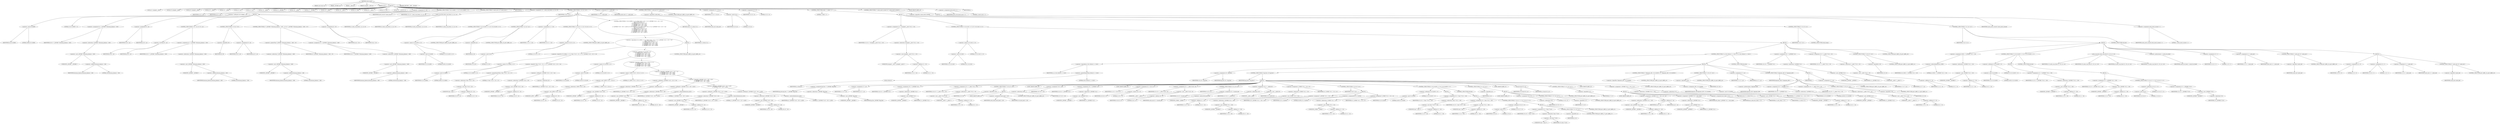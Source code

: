 digraph cache_insert {  
"1000118" [label = "(METHOD,cache_insert)" ]
"1000119" [label = "(PARAM,const char *a1)" ]
"1000120" [label = "(PARAM,_DWORD *a2)" ]
"1000121" [label = "(PARAM,__int64 a3)" ]
"1000122" [label = "(PARAM,unsigned __int64 a4)" ]
"1000123" [label = "(PARAM,int a5)" ]
"1000124" [label = "(BLOCK,,)" ]
"1000125" [label = "(LOCAL,v5: unsigned __int16)" ]
"1000126" [label = "(LOCAL,v8: unsigned __int64)" ]
"1000127" [label = "(LOCAL,v9: unsigned __int64)" ]
"1000128" [label = "(LOCAL,v10: __int64)" ]
"1000129" [label = "(LOCAL,v11: __int64)" ]
"1000130" [label = "(LOCAL,v12: int)" ]
"1000131" [label = "(LOCAL,v13: int)" ]
"1000132" [label = "(LOCAL,v14: __int64)" ]
"1000133" [label = "(LOCAL,v15: _QWORD *)" ]
"1000134" [label = "(LOCAL,v16: __int64)" ]
"1000135" [label = "(LOCAL,v17: _OWORD *)" ]
"1000136" [label = "(LOCAL,v18: __int64)" ]
"1000137" [label = "(LOCAL,v19: __int64 *)" ]
"1000138" [label = "(LOCAL,v21: bool)" ]
"1000139" [label = "(LOCAL,v22: __int64 *)" ]
"1000140" [label = "(LOCAL,v23: char *)" ]
"1000141" [label = "(LOCAL,v25: __int128 [ 4 ])" ]
"1000142" [label = "(<operator>.assignment,v5 = a5)" ]
"1000143" [label = "(IDENTIFIER,v5,v5 = a5)" ]
"1000144" [label = "(IDENTIFIER,a5,v5 = a5)" ]
"1000145" [label = "(CONTROL_STRUCTURE,if ( (a5 & 0x980) != 0 ),if ( (a5 & 0x980) != 0 ))" ]
"1000146" [label = "(<operator>.notEquals,(a5 & 0x980) != 0)" ]
"1000147" [label = "(<operator>.and,a5 & 0x980)" ]
"1000148" [label = "(IDENTIFIER,a5,a5 & 0x980)" ]
"1000149" [label = "(LITERAL,0x980,a5 & 0x980)" ]
"1000150" [label = "(LITERAL,0,(a5 & 0x980) != 0)" ]
"1000151" [label = "(BLOCK,,)" ]
"1000152" [label = "(<operator>.assignment,v8 = *(_QWORD *)(dnsmasq_daemon + 456))" ]
"1000153" [label = "(IDENTIFIER,v8,v8 = *(_QWORD *)(dnsmasq_daemon + 456))" ]
"1000154" [label = "(<operator>.indirection,*(_QWORD *)(dnsmasq_daemon + 456))" ]
"1000155" [label = "(<operator>.cast,(_QWORD *)(dnsmasq_daemon + 456))" ]
"1000156" [label = "(UNKNOWN,_QWORD *,_QWORD *)" ]
"1000157" [label = "(<operator>.addition,dnsmasq_daemon + 456)" ]
"1000158" [label = "(IDENTIFIER,dnsmasq_daemon,dnsmasq_daemon + 456)" ]
"1000159" [label = "(LITERAL,456,dnsmasq_daemon + 456)" ]
"1000160" [label = "(<operator>.assignment,v9 = a4)" ]
"1000161" [label = "(IDENTIFIER,v9,v9 = a4)" ]
"1000162" [label = "(IDENTIFIER,a4,v9 = a4)" ]
"1000163" [label = "(CONTROL_STRUCTURE,if ( v8 < a4 ),if ( v8 < a4 ))" ]
"1000164" [label = "(<operator>.lessThan,v8 < a4)" ]
"1000165" [label = "(IDENTIFIER,v8,v8 < a4)" ]
"1000166" [label = "(IDENTIFIER,a4,v8 < a4)" ]
"1000167" [label = "(<operator>.assignment,v9 = *(_QWORD *)(dnsmasq_daemon + 456))" ]
"1000168" [label = "(IDENTIFIER,v9,v9 = *(_QWORD *)(dnsmasq_daemon + 456))" ]
"1000169" [label = "(<operator>.indirection,*(_QWORD *)(dnsmasq_daemon + 456))" ]
"1000170" [label = "(<operator>.cast,(_QWORD *)(dnsmasq_daemon + 456))" ]
"1000171" [label = "(UNKNOWN,_QWORD *,_QWORD *)" ]
"1000172" [label = "(<operator>.addition,dnsmasq_daemon + 456)" ]
"1000173" [label = "(IDENTIFIER,dnsmasq_daemon,dnsmasq_daemon + 456)" ]
"1000174" [label = "(LITERAL,456,dnsmasq_daemon + 456)" ]
"1000175" [label = "(CONTROL_STRUCTURE,if ( !v8 ),if ( !v8 ))" ]
"1000176" [label = "(<operator>.logicalNot,!v8)" ]
"1000177" [label = "(IDENTIFIER,v8,!v8)" ]
"1000178" [label = "(<operator>.assignment,v9 = a4)" ]
"1000179" [label = "(IDENTIFIER,v9,v9 = a4)" ]
"1000180" [label = "(IDENTIFIER,a4,v9 = a4)" ]
"1000181" [label = "(CONTROL_STRUCTURE,if ( *(_QWORD *)(dnsmasq_daemon + 448) > v9 ),if ( *(_QWORD *)(dnsmasq_daemon + 448) > v9 ))" ]
"1000182" [label = "(<operator>.greaterThan,*(_QWORD *)(dnsmasq_daemon + 448) > v9)" ]
"1000183" [label = "(<operator>.indirection,*(_QWORD *)(dnsmasq_daemon + 448))" ]
"1000184" [label = "(<operator>.cast,(_QWORD *)(dnsmasq_daemon + 448))" ]
"1000185" [label = "(UNKNOWN,_QWORD *,_QWORD *)" ]
"1000186" [label = "(<operator>.addition,dnsmasq_daemon + 448)" ]
"1000187" [label = "(IDENTIFIER,dnsmasq_daemon,dnsmasq_daemon + 448)" ]
"1000188" [label = "(LITERAL,448,dnsmasq_daemon + 448)" ]
"1000189" [label = "(IDENTIFIER,v9,*(_QWORD *)(dnsmasq_daemon + 448) > v9)" ]
"1000190" [label = "(<operator>.assignment,v9 = *(_QWORD *)(dnsmasq_daemon + 448))" ]
"1000191" [label = "(IDENTIFIER,v9,v9 = *(_QWORD *)(dnsmasq_daemon + 448))" ]
"1000192" [label = "(<operator>.indirection,*(_QWORD *)(dnsmasq_daemon + 448))" ]
"1000193" [label = "(<operator>.cast,(_QWORD *)(dnsmasq_daemon + 448))" ]
"1000194" [label = "(UNKNOWN,_QWORD *,_QWORD *)" ]
"1000195" [label = "(<operator>.addition,dnsmasq_daemon + 448)" ]
"1000196" [label = "(IDENTIFIER,dnsmasq_daemon,dnsmasq_daemon + 448)" ]
"1000197" [label = "(LITERAL,448,dnsmasq_daemon + 448)" ]
"1000198" [label = "(<operator>.assignment,a4 = v9)" ]
"1000199" [label = "(IDENTIFIER,a4,a4 = v9)" ]
"1000200" [label = "(IDENTIFIER,v9,a4 = v9)" ]
"1000201" [label = "(CONTROL_STRUCTURE,if ( insert_error ),if ( insert_error ))" ]
"1000202" [label = "(IDENTIFIER,insert_error,if ( insert_error ))" ]
"1000203" [label = "(IDENTIFIER,L,)" ]
"1000204" [label = "(<operator>.assignment,v10 = cache_scan_free(a1, a2, a3, v5))" ]
"1000205" [label = "(IDENTIFIER,v10,v10 = cache_scan_free(a1, a2, a3, v5))" ]
"1000206" [label = "(cache_scan_free,cache_scan_free(a1, a2, a3, v5))" ]
"1000207" [label = "(IDENTIFIER,a1,cache_scan_free(a1, a2, a3, v5))" ]
"1000208" [label = "(IDENTIFIER,a2,cache_scan_free(a1, a2, a3, v5))" ]
"1000209" [label = "(IDENTIFIER,a3,cache_scan_free(a1, a2, a3, v5))" ]
"1000210" [label = "(IDENTIFIER,v5,cache_scan_free(a1, a2, a3, v5))" ]
"1000211" [label = "(CONTROL_STRUCTURE,if ( v10 ),if ( v10 ))" ]
"1000212" [label = "(IDENTIFIER,v10,if ( v10 ))" ]
"1000213" [label = "(BLOCK,,)" ]
"1000214" [label = "(CONTROL_STRUCTURE,if ( (v5 & 0x180) == 0 ),if ( (v5 & 0x180) == 0 ))" ]
"1000215" [label = "(<operator>.equals,(v5 & 0x180) == 0)" ]
"1000216" [label = "(<operator>.and,v5 & 0x180)" ]
"1000217" [label = "(IDENTIFIER,v5,v5 & 0x180)" ]
"1000218" [label = "(LITERAL,0x180,v5 & 0x180)" ]
"1000219" [label = "(LITERAL,0,(v5 & 0x180) == 0)" ]
"1000220" [label = "(CONTROL_STRUCTURE,goto LABEL_44;,goto LABEL_44;)" ]
"1000221" [label = "(CONTROL_STRUCTURE,if ( !a2 ),if ( !a2 ))" ]
"1000222" [label = "(<operator>.logicalNot,!a2)" ]
"1000223" [label = "(IDENTIFIER,a2,!a2)" ]
"1000224" [label = "(CONTROL_STRUCTURE,goto LABEL_44;,goto LABEL_44;)" ]
"1000225" [label = "(<operator>.assignment,v11 = v10)" ]
"1000226" [label = "(IDENTIFIER,v11,v11 = v10)" ]
"1000227" [label = "(IDENTIFIER,v10,v11 = v10)" ]
"1000228" [label = "(CONTROL_STRUCTURE,if ( (v5 & 8) == 0 ),if ( (v5 & 8) == 0 ))" ]
"1000229" [label = "(<operator>.equals,(v5 & 8) == 0)" ]
"1000230" [label = "(<operator>.and,v5 & 8)" ]
"1000231" [label = "(IDENTIFIER,v5,v5 & 8)" ]
"1000232" [label = "(LITERAL,8,v5 & 8)" ]
"1000233" [label = "(LITERAL,0,(v5 & 8) == 0)" ]
"1000234" [label = "(CONTROL_STRUCTURE,goto LABEL_44;,goto LABEL_44;)" ]
"1000235" [label = "(CONTROL_STRUCTURE,if ( ((v5 & 0x80u) == 0 || *(char *)(v10 + 52) >= 0 || *(_DWORD *)(v10 + 24) != *a2)\n      && ((v5 & 0x100) == 0\n       || (*(_BYTE *)(v10 + 53) & 1) == 0\n       || *(_DWORD *)(v10 + 24) != *a2\n       || *(_DWORD *)(v10 + 28) != a2[1]\n       || *(_DWORD *)(v10 + 32) != a2[2]\n       || *(_DWORD *)(v10 + 36) != a2[3]) ),if ( ((v5 & 0x80u) == 0 || *(char *)(v10 + 52) >= 0 || *(_DWORD *)(v10 + 24) != *a2)\n      && ((v5 & 0x100) == 0\n       || (*(_BYTE *)(v10 + 53) & 1) == 0\n       || *(_DWORD *)(v10 + 24) != *a2\n       || *(_DWORD *)(v10 + 28) != a2[1]\n       || *(_DWORD *)(v10 + 32) != a2[2]\n       || *(_DWORD *)(v10 + 36) != a2[3]) ))" ]
"1000236" [label = "(<operator>.logicalAnd,((v5 & 0x80u) == 0 || *(char *)(v10 + 52) >= 0 || *(_DWORD *)(v10 + 24) != *a2)\n      && ((v5 & 0x100) == 0\n       || (*(_BYTE *)(v10 + 53) & 1) == 0\n       || *(_DWORD *)(v10 + 24) != *a2\n       || *(_DWORD *)(v10 + 28) != a2[1]\n       || *(_DWORD *)(v10 + 32) != a2[2]\n       || *(_DWORD *)(v10 + 36) != a2[3]))" ]
"1000237" [label = "(<operator>.logicalOr,(v5 & 0x80u) == 0 || *(char *)(v10 + 52) >= 0 || *(_DWORD *)(v10 + 24) != *a2)" ]
"1000238" [label = "(<operator>.equals,(v5 & 0x80u) == 0)" ]
"1000239" [label = "(<operator>.and,v5 & 0x80u)" ]
"1000240" [label = "(IDENTIFIER,v5,v5 & 0x80u)" ]
"1000241" [label = "(LITERAL,0x80u,v5 & 0x80u)" ]
"1000242" [label = "(LITERAL,0,(v5 & 0x80u) == 0)" ]
"1000243" [label = "(<operator>.logicalOr,*(char *)(v10 + 52) >= 0 || *(_DWORD *)(v10 + 24) != *a2)" ]
"1000244" [label = "(<operator>.greaterEqualsThan,*(char *)(v10 + 52) >= 0)" ]
"1000245" [label = "(<operator>.indirection,*(char *)(v10 + 52))" ]
"1000246" [label = "(<operator>.cast,(char *)(v10 + 52))" ]
"1000247" [label = "(UNKNOWN,char *,char *)" ]
"1000248" [label = "(<operator>.addition,v10 + 52)" ]
"1000249" [label = "(IDENTIFIER,v10,v10 + 52)" ]
"1000250" [label = "(LITERAL,52,v10 + 52)" ]
"1000251" [label = "(LITERAL,0,*(char *)(v10 + 52) >= 0)" ]
"1000252" [label = "(<operator>.notEquals,*(_DWORD *)(v10 + 24) != *a2)" ]
"1000253" [label = "(<operator>.indirection,*(_DWORD *)(v10 + 24))" ]
"1000254" [label = "(<operator>.cast,(_DWORD *)(v10 + 24))" ]
"1000255" [label = "(UNKNOWN,_DWORD *,_DWORD *)" ]
"1000256" [label = "(<operator>.addition,v10 + 24)" ]
"1000257" [label = "(IDENTIFIER,v10,v10 + 24)" ]
"1000258" [label = "(LITERAL,24,v10 + 24)" ]
"1000259" [label = "(<operator>.indirection,*a2)" ]
"1000260" [label = "(IDENTIFIER,a2,*(_DWORD *)(v10 + 24) != *a2)" ]
"1000261" [label = "(<operator>.logicalOr,(v5 & 0x100) == 0\n       || (*(_BYTE *)(v10 + 53) & 1) == 0\n       || *(_DWORD *)(v10 + 24) != *a2\n       || *(_DWORD *)(v10 + 28) != a2[1]\n       || *(_DWORD *)(v10 + 32) != a2[2]\n       || *(_DWORD *)(v10 + 36) != a2[3])" ]
"1000262" [label = "(<operator>.equals,(v5 & 0x100) == 0)" ]
"1000263" [label = "(<operator>.and,v5 & 0x100)" ]
"1000264" [label = "(IDENTIFIER,v5,v5 & 0x100)" ]
"1000265" [label = "(LITERAL,0x100,v5 & 0x100)" ]
"1000266" [label = "(LITERAL,0,(v5 & 0x100) == 0)" ]
"1000267" [label = "(<operator>.logicalOr,(*(_BYTE *)(v10 + 53) & 1) == 0\n       || *(_DWORD *)(v10 + 24) != *a2\n       || *(_DWORD *)(v10 + 28) != a2[1]\n       || *(_DWORD *)(v10 + 32) != a2[2]\n       || *(_DWORD *)(v10 + 36) != a2[3])" ]
"1000268" [label = "(<operator>.equals,(*(_BYTE *)(v10 + 53) & 1) == 0)" ]
"1000269" [label = "(<operator>.and,*(_BYTE *)(v10 + 53) & 1)" ]
"1000270" [label = "(<operator>.indirection,*(_BYTE *)(v10 + 53))" ]
"1000271" [label = "(<operator>.cast,(_BYTE *)(v10 + 53))" ]
"1000272" [label = "(UNKNOWN,_BYTE *,_BYTE *)" ]
"1000273" [label = "(<operator>.addition,v10 + 53)" ]
"1000274" [label = "(IDENTIFIER,v10,v10 + 53)" ]
"1000275" [label = "(LITERAL,53,v10 + 53)" ]
"1000276" [label = "(LITERAL,1,*(_BYTE *)(v10 + 53) & 1)" ]
"1000277" [label = "(LITERAL,0,(*(_BYTE *)(v10 + 53) & 1) == 0)" ]
"1000278" [label = "(<operator>.logicalOr,*(_DWORD *)(v10 + 24) != *a2\n       || *(_DWORD *)(v10 + 28) != a2[1]\n       || *(_DWORD *)(v10 + 32) != a2[2]\n       || *(_DWORD *)(v10 + 36) != a2[3])" ]
"1000279" [label = "(<operator>.notEquals,*(_DWORD *)(v10 + 24) != *a2)" ]
"1000280" [label = "(<operator>.indirection,*(_DWORD *)(v10 + 24))" ]
"1000281" [label = "(<operator>.cast,(_DWORD *)(v10 + 24))" ]
"1000282" [label = "(UNKNOWN,_DWORD *,_DWORD *)" ]
"1000283" [label = "(<operator>.addition,v10 + 24)" ]
"1000284" [label = "(IDENTIFIER,v10,v10 + 24)" ]
"1000285" [label = "(LITERAL,24,v10 + 24)" ]
"1000286" [label = "(<operator>.indirection,*a2)" ]
"1000287" [label = "(IDENTIFIER,a2,*(_DWORD *)(v10 + 24) != *a2)" ]
"1000288" [label = "(<operator>.logicalOr,*(_DWORD *)(v10 + 28) != a2[1]\n       || *(_DWORD *)(v10 + 32) != a2[2]\n       || *(_DWORD *)(v10 + 36) != a2[3])" ]
"1000289" [label = "(<operator>.notEquals,*(_DWORD *)(v10 + 28) != a2[1])" ]
"1000290" [label = "(<operator>.indirection,*(_DWORD *)(v10 + 28))" ]
"1000291" [label = "(<operator>.cast,(_DWORD *)(v10 + 28))" ]
"1000292" [label = "(UNKNOWN,_DWORD *,_DWORD *)" ]
"1000293" [label = "(<operator>.addition,v10 + 28)" ]
"1000294" [label = "(IDENTIFIER,v10,v10 + 28)" ]
"1000295" [label = "(LITERAL,28,v10 + 28)" ]
"1000296" [label = "(<operator>.indirectIndexAccess,a2[1])" ]
"1000297" [label = "(IDENTIFIER,a2,*(_DWORD *)(v10 + 28) != a2[1])" ]
"1000298" [label = "(LITERAL,1,*(_DWORD *)(v10 + 28) != a2[1])" ]
"1000299" [label = "(<operator>.logicalOr,*(_DWORD *)(v10 + 32) != a2[2]\n       || *(_DWORD *)(v10 + 36) != a2[3])" ]
"1000300" [label = "(<operator>.notEquals,*(_DWORD *)(v10 + 32) != a2[2])" ]
"1000301" [label = "(<operator>.indirection,*(_DWORD *)(v10 + 32))" ]
"1000302" [label = "(<operator>.cast,(_DWORD *)(v10 + 32))" ]
"1000303" [label = "(UNKNOWN,_DWORD *,_DWORD *)" ]
"1000304" [label = "(<operator>.addition,v10 + 32)" ]
"1000305" [label = "(IDENTIFIER,v10,v10 + 32)" ]
"1000306" [label = "(LITERAL,32,v10 + 32)" ]
"1000307" [label = "(<operator>.indirectIndexAccess,a2[2])" ]
"1000308" [label = "(IDENTIFIER,a2,*(_DWORD *)(v10 + 32) != a2[2])" ]
"1000309" [label = "(LITERAL,2,*(_DWORD *)(v10 + 32) != a2[2])" ]
"1000310" [label = "(<operator>.notEquals,*(_DWORD *)(v10 + 36) != a2[3])" ]
"1000311" [label = "(<operator>.indirection,*(_DWORD *)(v10 + 36))" ]
"1000312" [label = "(<operator>.cast,(_DWORD *)(v10 + 36))" ]
"1000313" [label = "(UNKNOWN,_DWORD *,_DWORD *)" ]
"1000314" [label = "(<operator>.addition,v10 + 36)" ]
"1000315" [label = "(IDENTIFIER,v10,v10 + 36)" ]
"1000316" [label = "(LITERAL,36,v10 + 36)" ]
"1000317" [label = "(<operator>.indirectIndexAccess,a2[3])" ]
"1000318" [label = "(IDENTIFIER,a2,*(_DWORD *)(v10 + 36) != a2[3])" ]
"1000319" [label = "(LITERAL,3,*(_DWORD *)(v10 + 36) != a2[3])" ]
"1000320" [label = "(BLOCK,,)" ]
"1000321" [label = "(CONTROL_STRUCTURE,goto LABEL_44;,goto LABEL_44;)" ]
"1000322" [label = "(RETURN,return v11;,return v11;)" ]
"1000323" [label = "(IDENTIFIER,v11,return v11;)" ]
"1000324" [label = "(<operator>.assignment,v11 = cache_tail)" ]
"1000325" [label = "(IDENTIFIER,v11,v11 = cache_tail)" ]
"1000326" [label = "(IDENTIFIER,cache_tail,v11 = cache_tail)" ]
"1000327" [label = "(CONTROL_STRUCTURE,if ( !cache_tail ),if ( !cache_tail ))" ]
"1000328" [label = "(<operator>.logicalNot,!cache_tail)" ]
"1000329" [label = "(IDENTIFIER,cache_tail,!cache_tail)" ]
"1000330" [label = "(CONTROL_STRUCTURE,goto LABEL_44;,goto LABEL_44;)" ]
"1000331" [label = "(<operator>.assignment,v12 = v5 & 4)" ]
"1000332" [label = "(IDENTIFIER,v12,v12 = v5 & 4)" ]
"1000333" [label = "(<operator>.and,v5 & 4)" ]
"1000334" [label = "(IDENTIFIER,v5,v5 & 4)" ]
"1000335" [label = "(LITERAL,4,v5 & 4)" ]
"1000336" [label = "(<operator>.assignment,v13 = 0)" ]
"1000337" [label = "(IDENTIFIER,v13,v13 = 0)" ]
"1000338" [label = "(LITERAL,0,v13 = 0)" ]
"1000339" [label = "(CONTROL_STRUCTURE,while ( 1 ),while ( 1 ))" ]
"1000340" [label = "(LITERAL,1,while ( 1 ))" ]
"1000341" [label = "(BLOCK,,)" ]
"1000342" [label = "(<operator>.assignment,v14 = *(unsigned __int16 *)(v11 + 52))" ]
"1000343" [label = "(IDENTIFIER,v14,v14 = *(unsigned __int16 *)(v11 + 52))" ]
"1000344" [label = "(<operator>.indirection,*(unsigned __int16 *)(v11 + 52))" ]
"1000345" [label = "(<operator>.cast,(unsigned __int16 *)(v11 + 52))" ]
"1000346" [label = "(UNKNOWN,unsigned __int16 *,unsigned __int16 *)" ]
"1000347" [label = "(<operator>.addition,v11 + 52)" ]
"1000348" [label = "(IDENTIFIER,v11,v11 + 52)" ]
"1000349" [label = "(LITERAL,52,v11 + 52)" ]
"1000350" [label = "(CONTROL_STRUCTURE,if ( (v14 & 0xC) == 0 ),if ( (v14 & 0xC) == 0 ))" ]
"1000351" [label = "(<operator>.equals,(v14 & 0xC) == 0)" ]
"1000352" [label = "(<operator>.and,v14 & 0xC)" ]
"1000353" [label = "(IDENTIFIER,v14,v14 & 0xC)" ]
"1000354" [label = "(LITERAL,0xC,v14 & 0xC)" ]
"1000355" [label = "(LITERAL,0,(v14 & 0xC) == 0)" ]
"1000356" [label = "(BLOCK,,)" ]
"1000357" [label = "(CONTROL_STRUCTURE,if ( a1 && strlen(a1) >= 0x32 ),if ( a1 && strlen(a1) >= 0x32 ))" ]
"1000358" [label = "(<operator>.logicalAnd,a1 && strlen(a1) >= 0x32)" ]
"1000359" [label = "(IDENTIFIER,a1,a1 && strlen(a1) >= 0x32)" ]
"1000360" [label = "(<operator>.greaterEqualsThan,strlen(a1) >= 0x32)" ]
"1000361" [label = "(strlen,strlen(a1))" ]
"1000362" [label = "(IDENTIFIER,a1,strlen(a1))" ]
"1000363" [label = "(LITERAL,0x32,strlen(a1) >= 0x32)" ]
"1000364" [label = "(BLOCK,,)" ]
"1000365" [label = "(<operator>.assignment,v16 = big_free)" ]
"1000366" [label = "(IDENTIFIER,v16,v16 = big_free)" ]
"1000367" [label = "(IDENTIFIER,big_free,v16 = big_free)" ]
"1000368" [label = "(CONTROL_STRUCTURE,if ( big_free ),if ( big_free ))" ]
"1000369" [label = "(IDENTIFIER,big_free,if ( big_free ))" ]
"1000370" [label = "(BLOCK,,)" ]
"1000371" [label = "(<operator>.assignment,big_free = *(_QWORD *)big_free)" ]
"1000372" [label = "(IDENTIFIER,big_free,big_free = *(_QWORD *)big_free)" ]
"1000373" [label = "(<operator>.indirection,*(_QWORD *)big_free)" ]
"1000374" [label = "(<operator>.cast,(_QWORD *)big_free)" ]
"1000375" [label = "(UNKNOWN,_QWORD *,_QWORD *)" ]
"1000376" [label = "(IDENTIFIER,big_free,(_QWORD *)big_free)" ]
"1000377" [label = "(<operator>.assignment,v17 = a2)" ]
"1000378" [label = "(IDENTIFIER,v17,v17 = a2)" ]
"1000379" [label = "(IDENTIFIER,a2,v17 = a2)" ]
"1000380" [label = "(<operator>.assignment,v18 = *(_QWORD *)v11)" ]
"1000381" [label = "(IDENTIFIER,v18,v18 = *(_QWORD *)v11)" ]
"1000382" [label = "(<operator>.indirection,*(_QWORD *)v11)" ]
"1000383" [label = "(<operator>.cast,(_QWORD *)v11)" ]
"1000384" [label = "(UNKNOWN,_QWORD *,_QWORD *)" ]
"1000385" [label = "(IDENTIFIER,v11,(_QWORD *)v11)" ]
"1000386" [label = "(<operator>.assignment,v19 = *(__int64 **)(v11 + 8))" ]
"1000387" [label = "(IDENTIFIER,v19,v19 = *(__int64 **)(v11 + 8))" ]
"1000388" [label = "(<operator>.indirection,*(__int64 **)(v11 + 8))" ]
"1000389" [label = "(<operator>.cast,(__int64 **)(v11 + 8))" ]
"1000390" [label = "(UNKNOWN,__int64 **,__int64 **)" ]
"1000391" [label = "(<operator>.addition,v11 + 8)" ]
"1000392" [label = "(IDENTIFIER,v11,v11 + 8)" ]
"1000393" [label = "(LITERAL,8,v11 + 8)" ]
"1000394" [label = "(CONTROL_STRUCTURE,if ( !v19 ),if ( !v19 ))" ]
"1000395" [label = "(<operator>.logicalNot,!v19)" ]
"1000396" [label = "(IDENTIFIER,v19,!v19)" ]
"1000397" [label = "(BLOCK,,)" ]
"1000398" [label = "(JUMP_TARGET,LABEL_41)" ]
"1000399" [label = "(<operator>.assignment,cache_head = v18)" ]
"1000400" [label = "(IDENTIFIER,cache_head,cache_head = v18)" ]
"1000401" [label = "(IDENTIFIER,v18,cache_head = v18)" ]
"1000402" [label = "(CONTROL_STRUCTURE,goto LABEL_50;,goto LABEL_50;)" ]
"1000403" [label = "(JUMP_TARGET,LABEL_49)" ]
"1000404" [label = "(<operator>.assignment,*v19 = v18)" ]
"1000405" [label = "(<operator>.indirection,*v19)" ]
"1000406" [label = "(IDENTIFIER,v19,*v19 = v18)" ]
"1000407" [label = "(IDENTIFIER,v18,*v19 = v18)" ]
"1000408" [label = "(<operator>.assignment,v18 = *(_QWORD *)v11)" ]
"1000409" [label = "(IDENTIFIER,v18,v18 = *(_QWORD *)v11)" ]
"1000410" [label = "(<operator>.indirection,*(_QWORD *)v11)" ]
"1000411" [label = "(<operator>.cast,(_QWORD *)v11)" ]
"1000412" [label = "(UNKNOWN,_QWORD *,_QWORD *)" ]
"1000413" [label = "(IDENTIFIER,v11,(_QWORD *)v11)" ]
"1000414" [label = "(JUMP_TARGET,LABEL_50)" ]
"1000415" [label = "(<operator>.assignment,v21 = v18 == 0)" ]
"1000416" [label = "(IDENTIFIER,v21,v21 = v18 == 0)" ]
"1000417" [label = "(<operator>.equals,v18 == 0)" ]
"1000418" [label = "(IDENTIFIER,v18,v18 == 0)" ]
"1000419" [label = "(LITERAL,0,v18 == 0)" ]
"1000420" [label = "(<operator>.assignment,v22 = (__int64 *)(v18 + 8))" ]
"1000421" [label = "(IDENTIFIER,v22,v22 = (__int64 *)(v18 + 8))" ]
"1000422" [label = "(<operator>.cast,(__int64 *)(v18 + 8))" ]
"1000423" [label = "(UNKNOWN,__int64 *,__int64 *)" ]
"1000424" [label = "(<operator>.addition,v18 + 8)" ]
"1000425" [label = "(IDENTIFIER,v18,v18 + 8)" ]
"1000426" [label = "(LITERAL,8,v18 + 8)" ]
"1000427" [label = "(CONTROL_STRUCTURE,if ( v21 ),if ( v21 ))" ]
"1000428" [label = "(IDENTIFIER,v21,if ( v21 ))" ]
"1000429" [label = "(<operator>.assignment,v22 = &cache_tail)" ]
"1000430" [label = "(IDENTIFIER,v22,v22 = &cache_tail)" ]
"1000431" [label = "(<operator>.addressOf,&cache_tail)" ]
"1000432" [label = "(IDENTIFIER,cache_tail,v22 = &cache_tail)" ]
"1000433" [label = "(<operator>.assignment,*v22 = (__int64)v19)" ]
"1000434" [label = "(<operator>.indirection,*v22)" ]
"1000435" [label = "(IDENTIFIER,v22,*v22 = (__int64)v19)" ]
"1000436" [label = "(<operator>.cast,(__int64)v19)" ]
"1000437" [label = "(UNKNOWN,__int64,__int64)" ]
"1000438" [label = "(IDENTIFIER,v19,(__int64)v19)" ]
"1000439" [label = "(<operator>.assignment,*(_WORD *)(v11 + 52) = v5)" ]
"1000440" [label = "(<operator>.indirection,*(_WORD *)(v11 + 52))" ]
"1000441" [label = "(<operator>.cast,(_WORD *)(v11 + 52))" ]
"1000442" [label = "(UNKNOWN,_WORD *,_WORD *)" ]
"1000443" [label = "(<operator>.addition,v11 + 52)" ]
"1000444" [label = "(IDENTIFIER,v11,v11 + 52)" ]
"1000445" [label = "(LITERAL,52,v11 + 52)" ]
"1000446" [label = "(IDENTIFIER,v5,*(_WORD *)(v11 + 52) = v5)" ]
"1000447" [label = "(CONTROL_STRUCTURE,if ( v16 ),if ( v16 ))" ]
"1000448" [label = "(IDENTIFIER,v16,if ( v16 ))" ]
"1000449" [label = "(BLOCK,,)" ]
"1000450" [label = "(<operator>.assignment,*(_QWORD *)(v11 + 56) = v16)" ]
"1000451" [label = "(<operator>.indirection,*(_QWORD *)(v11 + 56))" ]
"1000452" [label = "(<operator>.cast,(_QWORD *)(v11 + 56))" ]
"1000453" [label = "(UNKNOWN,_QWORD *,_QWORD *)" ]
"1000454" [label = "(<operator>.addition,v11 + 56)" ]
"1000455" [label = "(IDENTIFIER,v11,v11 + 56)" ]
"1000456" [label = "(LITERAL,56,v11 + 56)" ]
"1000457" [label = "(IDENTIFIER,v16,*(_QWORD *)(v11 + 56) = v16)" ]
"1000458" [label = "(<operators>.assignmentOr,v5 |= 0x200u)" ]
"1000459" [label = "(IDENTIFIER,v5,v5 |= 0x200u)" ]
"1000460" [label = "(LITERAL,0x200u,v5 |= 0x200u)" ]
"1000461" [label = "(<operator>.assignment,*(_WORD *)(v11 + 52) = v5)" ]
"1000462" [label = "(<operator>.indirection,*(_WORD *)(v11 + 52))" ]
"1000463" [label = "(<operator>.cast,(_WORD *)(v11 + 52))" ]
"1000464" [label = "(UNKNOWN,_WORD *,_WORD *)" ]
"1000465" [label = "(<operator>.addition,v11 + 52)" ]
"1000466" [label = "(IDENTIFIER,v11,v11 + 52)" ]
"1000467" [label = "(LITERAL,52,v11 + 52)" ]
"1000468" [label = "(IDENTIFIER,v5,*(_WORD *)(v11 + 52) = v5)" ]
"1000469" [label = "(CONTROL_STRUCTURE,if ( (v5 & 0x200) != 0 ),if ( (v5 & 0x200) != 0 ))" ]
"1000470" [label = "(<operator>.notEquals,(v5 & 0x200) != 0)" ]
"1000471" [label = "(<operator>.and,v5 & 0x200)" ]
"1000472" [label = "(IDENTIFIER,v5,v5 & 0x200)" ]
"1000473" [label = "(LITERAL,0x200,v5 & 0x200)" ]
"1000474" [label = "(LITERAL,0,(v5 & 0x200) != 0)" ]
"1000475" [label = "(BLOCK,,)" ]
"1000476" [label = "(<operator>.assignment,v23 = *(char **)(v11 + 56))" ]
"1000477" [label = "(IDENTIFIER,v23,v23 = *(char **)(v11 + 56))" ]
"1000478" [label = "(<operator>.indirection,*(char **)(v11 + 56))" ]
"1000479" [label = "(<operator>.cast,(char **)(v11 + 56))" ]
"1000480" [label = "(UNKNOWN,char **,char **)" ]
"1000481" [label = "(<operator>.addition,v11 + 56)" ]
"1000482" [label = "(IDENTIFIER,v11,v11 + 56)" ]
"1000483" [label = "(LITERAL,56,v11 + 56)" ]
"1000484" [label = "(CONTROL_STRUCTURE,else,else)" ]
"1000485" [label = "(BLOCK,,)" ]
"1000486" [label = "(<operator>.assignment,v23 = (char *)(v11 + 56))" ]
"1000487" [label = "(IDENTIFIER,v23,v23 = (char *)(v11 + 56))" ]
"1000488" [label = "(<operator>.cast,(char *)(v11 + 56))" ]
"1000489" [label = "(UNKNOWN,char *,char *)" ]
"1000490" [label = "(<operator>.addition,v11 + 56)" ]
"1000491" [label = "(IDENTIFIER,v11,v11 + 56)" ]
"1000492" [label = "(LITERAL,56,v11 + 56)" ]
"1000493" [label = "(CONTROL_STRUCTURE,if ( (v5 & 2) != 0 ),if ( (v5 & 2) != 0 ))" ]
"1000494" [label = "(<operator>.notEquals,(v5 & 2) != 0)" ]
"1000495" [label = "(<operator>.and,v5 & 2)" ]
"1000496" [label = "(IDENTIFIER,v5,v5 & 2)" ]
"1000497" [label = "(LITERAL,2,v5 & 2)" ]
"1000498" [label = "(LITERAL,0,(v5 & 2) != 0)" ]
"1000499" [label = "(BLOCK,,)" ]
"1000500" [label = "(<operator>.assignment,v23 = *(char **)v23)" ]
"1000501" [label = "(IDENTIFIER,v23,v23 = *(char **)v23)" ]
"1000502" [label = "(<operator>.indirection,*(char **)v23)" ]
"1000503" [label = "(<operator>.cast,(char **)v23)" ]
"1000504" [label = "(UNKNOWN,char **,char **)" ]
"1000505" [label = "(IDENTIFIER,v23,(char **)v23)" ]
"1000506" [label = "(CONTROL_STRUCTURE,if ( !a1 ),if ( !a1 ))" ]
"1000507" [label = "(<operator>.logicalNot,!a1)" ]
"1000508" [label = "(IDENTIFIER,a1,!a1)" ]
"1000509" [label = "(CONTROL_STRUCTURE,goto LABEL_57;,goto LABEL_57;)" ]
"1000510" [label = "(CONTROL_STRUCTURE,goto LABEL_61;,goto LABEL_61;)" ]
"1000511" [label = "(CONTROL_STRUCTURE,if ( !a1 ),if ( !a1 ))" ]
"1000512" [label = "(<operator>.logicalNot,!a1)" ]
"1000513" [label = "(IDENTIFIER,a1,!a1)" ]
"1000514" [label = "(BLOCK,,)" ]
"1000515" [label = "(JUMP_TARGET,LABEL_57)" ]
"1000516" [label = "(<operator>.assignment,*v23 = 0)" ]
"1000517" [label = "(<operator>.indirection,*v23)" ]
"1000518" [label = "(IDENTIFIER,v23,*v23 = 0)" ]
"1000519" [label = "(LITERAL,0,*v23 = 0)" ]
"1000520" [label = "(CONTROL_STRUCTURE,if ( !v17 ),if ( !v17 ))" ]
"1000521" [label = "(<operator>.logicalNot,!v17)" ]
"1000522" [label = "(IDENTIFIER,v17,!v17)" ]
"1000523" [label = "(CONTROL_STRUCTURE,goto LABEL_63;,goto LABEL_63;)" ]
"1000524" [label = "(CONTROL_STRUCTURE,goto LABEL_62;,goto LABEL_62;)" ]
"1000525" [label = "(JUMP_TARGET,LABEL_61)" ]
"1000526" [label = "(strcpy,strcpy(v23, a1))" ]
"1000527" [label = "(IDENTIFIER,v23,strcpy(v23, a1))" ]
"1000528" [label = "(IDENTIFIER,a1,strcpy(v23, a1))" ]
"1000529" [label = "(CONTROL_STRUCTURE,if ( !v17 ),if ( !v17 ))" ]
"1000530" [label = "(<operator>.logicalNot,!v17)" ]
"1000531" [label = "(IDENTIFIER,v17,!v17)" ]
"1000532" [label = "(BLOCK,,)" ]
"1000533" [label = "(JUMP_TARGET,LABEL_63)" ]
"1000534" [label = "(<operator>.assignment,*(_QWORD *)(v11 + 40) = a3 + a4)" ]
"1000535" [label = "(<operator>.indirection,*(_QWORD *)(v11 + 40))" ]
"1000536" [label = "(<operator>.cast,(_QWORD *)(v11 + 40))" ]
"1000537" [label = "(UNKNOWN,_QWORD *,_QWORD *)" ]
"1000538" [label = "(<operator>.addition,v11 + 40)" ]
"1000539" [label = "(IDENTIFIER,v11,v11 + 40)" ]
"1000540" [label = "(LITERAL,40,v11 + 40)" ]
"1000541" [label = "(<operator>.addition,a3 + a4)" ]
"1000542" [label = "(IDENTIFIER,a3,a3 + a4)" ]
"1000543" [label = "(IDENTIFIER,a4,a3 + a4)" ]
"1000544" [label = "(<operator>.assignment,*(_QWORD *)v11 = new_chain)" ]
"1000545" [label = "(<operator>.indirection,*(_QWORD *)v11)" ]
"1000546" [label = "(<operator>.cast,(_QWORD *)v11)" ]
"1000547" [label = "(UNKNOWN,_QWORD *,_QWORD *)" ]
"1000548" [label = "(IDENTIFIER,v11,(_QWORD *)v11)" ]
"1000549" [label = "(IDENTIFIER,new_chain,*(_QWORD *)v11 = new_chain)" ]
"1000550" [label = "(<operator>.assignment,new_chain = v11)" ]
"1000551" [label = "(IDENTIFIER,new_chain,new_chain = v11)" ]
"1000552" [label = "(IDENTIFIER,v11,new_chain = v11)" ]
"1000553" [label = "(RETURN,return v11;,return v11;)" ]
"1000554" [label = "(IDENTIFIER,v11,return v11;)" ]
"1000555" [label = "(JUMP_TARGET,LABEL_62)" ]
"1000556" [label = "(<operator>.assignment,*(_OWORD *)(v11 + 24) = *v17)" ]
"1000557" [label = "(<operator>.indirection,*(_OWORD *)(v11 + 24))" ]
"1000558" [label = "(<operator>.cast,(_OWORD *)(v11 + 24))" ]
"1000559" [label = "(UNKNOWN,_OWORD *,_OWORD *)" ]
"1000560" [label = "(<operator>.addition,v11 + 24)" ]
"1000561" [label = "(IDENTIFIER,v11,v11 + 24)" ]
"1000562" [label = "(LITERAL,24,v11 + 24)" ]
"1000563" [label = "(<operator>.indirection,*v17)" ]
"1000564" [label = "(IDENTIFIER,v17,*(_OWORD *)(v11 + 24) = *v17)" ]
"1000565" [label = "(CONTROL_STRUCTURE,goto LABEL_63;,goto LABEL_63;)" ]
"1000566" [label = "(CONTROL_STRUCTURE,if ( !(bignames_left | v5 & 0x5000) ),if ( !(bignames_left | v5 & 0x5000) ))" ]
"1000567" [label = "(<operator>.logicalNot,!(bignames_left | v5 & 0x5000))" ]
"1000568" [label = "(<operator>.or,bignames_left | v5 & 0x5000)" ]
"1000569" [label = "(IDENTIFIER,bignames_left,bignames_left | v5 & 0x5000)" ]
"1000570" [label = "(<operator>.and,v5 & 0x5000)" ]
"1000571" [label = "(IDENTIFIER,v5,v5 & 0x5000)" ]
"1000572" [label = "(LITERAL,0x5000,v5 & 0x5000)" ]
"1000573" [label = "(CONTROL_STRUCTURE,goto LABEL_44;,goto LABEL_44;)" ]
"1000574" [label = "(CONTROL_STRUCTURE,if ( !v16 ),if ( !v16 ))" ]
"1000575" [label = "(<operator>.logicalNot,!v16)" ]
"1000576" [label = "(IDENTIFIER,v16,!v16)" ]
"1000577" [label = "(CONTROL_STRUCTURE,goto LABEL_44;,goto LABEL_44;)" ]
"1000578" [label = "(<operator>.assignment,v17 = a2)" ]
"1000579" [label = "(IDENTIFIER,v17,v17 = a2)" ]
"1000580" [label = "(IDENTIFIER,a2,v17 = a2)" ]
"1000581" [label = "(CONTROL_STRUCTURE,if ( bignames_left ),if ( bignames_left ))" ]
"1000582" [label = "(IDENTIFIER,bignames_left,if ( bignames_left ))" ]
"1000583" [label = "(BLOCK,,)" ]
"1000584" [label = "(<operator>.preDecrement,--bignames_left)" ]
"1000585" [label = "(IDENTIFIER,bignames_left,--bignames_left)" ]
"1000586" [label = "(<operator>.assignment,v18 = *(_QWORD *)v11)" ]
"1000587" [label = "(IDENTIFIER,v18,v18 = *(_QWORD *)v11)" ]
"1000588" [label = "(<operator>.indirection,*(_QWORD *)v11)" ]
"1000589" [label = "(<operator>.cast,(_QWORD *)v11)" ]
"1000590" [label = "(UNKNOWN,_QWORD *,_QWORD *)" ]
"1000591" [label = "(IDENTIFIER,v11,(_QWORD *)v11)" ]
"1000592" [label = "(<operator>.assignment,v19 = *(__int64 **)(v11 + 8))" ]
"1000593" [label = "(IDENTIFIER,v19,v19 = *(__int64 **)(v11 + 8))" ]
"1000594" [label = "(<operator>.indirection,*(__int64 **)(v11 + 8))" ]
"1000595" [label = "(<operator>.cast,(__int64 **)(v11 + 8))" ]
"1000596" [label = "(UNKNOWN,__int64 **,__int64 **)" ]
"1000597" [label = "(<operator>.addition,v11 + 8)" ]
"1000598" [label = "(IDENTIFIER,v11,v11 + 8)" ]
"1000599" [label = "(LITERAL,8,v11 + 8)" ]
"1000600" [label = "(CONTROL_STRUCTURE,if ( !v19 ),if ( !v19 ))" ]
"1000601" [label = "(<operator>.logicalNot,!v19)" ]
"1000602" [label = "(IDENTIFIER,v19,!v19)" ]
"1000603" [label = "(CONTROL_STRUCTURE,goto LABEL_41;,goto LABEL_41;)" ]
"1000604" [label = "(CONTROL_STRUCTURE,goto LABEL_49;,goto LABEL_49;)" ]
"1000605" [label = "(CONTROL_STRUCTURE,else,else)" ]
"1000606" [label = "(BLOCK,,)" ]
"1000607" [label = "(IDENTIFIER,L,)" ]
"1000608" [label = "(<operator>.assignment,v17 = a2)" ]
"1000609" [label = "(IDENTIFIER,v17,v17 = a2)" ]
"1000610" [label = "(IDENTIFIER,a2,v17 = a2)" ]
"1000611" [label = "(<operator>.assignment,v18 = *(_QWORD *)v11)" ]
"1000612" [label = "(IDENTIFIER,v18,v18 = *(_QWORD *)v11)" ]
"1000613" [label = "(<operator>.indirection,*(_QWORD *)v11)" ]
"1000614" [label = "(<operator>.cast,(_QWORD *)v11)" ]
"1000615" [label = "(UNKNOWN,_QWORD *,_QWORD *)" ]
"1000616" [label = "(IDENTIFIER,v11,(_QWORD *)v11)" ]
"1000617" [label = "(<operator>.assignment,v19 = *(__int64 **)(v11 + 8))" ]
"1000618" [label = "(IDENTIFIER,v19,v19 = *(__int64 **)(v11 + 8))" ]
"1000619" [label = "(<operator>.indirection,*(__int64 **)(v11 + 8))" ]
"1000620" [label = "(<operator>.cast,(__int64 **)(v11 + 8))" ]
"1000621" [label = "(UNKNOWN,__int64 **,__int64 **)" ]
"1000622" [label = "(<operator>.addition,v11 + 8)" ]
"1000623" [label = "(IDENTIFIER,v11,v11 + 8)" ]
"1000624" [label = "(LITERAL,8,v11 + 8)" ]
"1000625" [label = "(CONTROL_STRUCTURE,if ( !v19 ),if ( !v19 ))" ]
"1000626" [label = "(<operator>.logicalNot,!v19)" ]
"1000627" [label = "(IDENTIFIER,v19,!v19)" ]
"1000628" [label = "(CONTROL_STRUCTURE,goto LABEL_41;,goto LABEL_41;)" ]
"1000629" [label = "(CONTROL_STRUCTURE,goto LABEL_49;,goto LABEL_49;)" ]
"1000630" [label = "(CONTROL_STRUCTURE,if ( v13 ),if ( v13 ))" ]
"1000631" [label = "(IDENTIFIER,v13,if ( v13 ))" ]
"1000632" [label = "(CONTROL_STRUCTURE,break;,break;)" ]
"1000633" [label = "(CONTROL_STRUCTURE,if ( v12 ),if ( v12 ))" ]
"1000634" [label = "(IDENTIFIER,v12,if ( v12 ))" ]
"1000635" [label = "(BLOCK,,)" ]
"1000636" [label = "(<operator>.assignment,v25[0] = *(_OWORD *)(v11 + 24))" ]
"1000637" [label = "(<operator>.indirectIndexAccess,v25[0])" ]
"1000638" [label = "(IDENTIFIER,v25,v25[0] = *(_OWORD *)(v11 + 24))" ]
"1000639" [label = "(LITERAL,0,v25[0] = *(_OWORD *)(v11 + 24))" ]
"1000640" [label = "(<operator>.indirection,*(_OWORD *)(v11 + 24))" ]
"1000641" [label = "(<operator>.cast,(_OWORD *)(v11 + 24))" ]
"1000642" [label = "(UNKNOWN,_OWORD *,_OWORD *)" ]
"1000643" [label = "(<operator>.addition,v11 + 24)" ]
"1000644" [label = "(IDENTIFIER,v11,v11 + 24)" ]
"1000645" [label = "(LITERAL,24,v11 + 24)" ]
"1000646" [label = "(CONTROL_STRUCTURE,if ( (v14 & 0x200) != 0 ),if ( (v14 & 0x200) != 0 ))" ]
"1000647" [label = "(<operator>.notEquals,(v14 & 0x200) != 0)" ]
"1000648" [label = "(<operator>.and,v14 & 0x200)" ]
"1000649" [label = "(IDENTIFIER,v14,v14 & 0x200)" ]
"1000650" [label = "(LITERAL,0x200,v14 & 0x200)" ]
"1000651" [label = "(LITERAL,0,(v14 & 0x200) != 0)" ]
"1000652" [label = "(BLOCK,,)" ]
"1000653" [label = "(<operator>.assignment,v15 = *(_QWORD **)(v11 + 56))" ]
"1000654" [label = "(IDENTIFIER,v15,v15 = *(_QWORD **)(v11 + 56))" ]
"1000655" [label = "(<operator>.indirection,*(_QWORD **)(v11 + 56))" ]
"1000656" [label = "(<operator>.cast,(_QWORD **)(v11 + 56))" ]
"1000657" [label = "(UNKNOWN,_QWORD **,_QWORD **)" ]
"1000658" [label = "(<operator>.addition,v11 + 56)" ]
"1000659" [label = "(IDENTIFIER,v11,v11 + 56)" ]
"1000660" [label = "(LITERAL,56,v11 + 56)" ]
"1000661" [label = "(CONTROL_STRUCTURE,else,else)" ]
"1000662" [label = "(BLOCK,,)" ]
"1000663" [label = "(<operator>.assignment,v15 = (_QWORD *)(v11 + 56))" ]
"1000664" [label = "(IDENTIFIER,v15,v15 = (_QWORD *)(v11 + 56))" ]
"1000665" [label = "(<operator>.cast,(_QWORD *)(v11 + 56))" ]
"1000666" [label = "(UNKNOWN,_QWORD *,_QWORD *)" ]
"1000667" [label = "(<operator>.addition,v11 + 56)" ]
"1000668" [label = "(IDENTIFIER,v11,v11 + 56)" ]
"1000669" [label = "(LITERAL,56,v11 + 56)" ]
"1000670" [label = "(CONTROL_STRUCTURE,if ( (v14 & 2) != 0 ),if ( (v14 & 2) != 0 ))" ]
"1000671" [label = "(<operator>.notEquals,(v14 & 2) != 0)" ]
"1000672" [label = "(<operator>.and,v14 & 2)" ]
"1000673" [label = "(IDENTIFIER,v14,v14 & 2)" ]
"1000674" [label = "(LITERAL,2,v14 & 2)" ]
"1000675" [label = "(LITERAL,0,(v14 & 2) != 0)" ]
"1000676" [label = "(<operator>.assignment,v15 = (_QWORD *)*v15)" ]
"1000677" [label = "(IDENTIFIER,v15,v15 = (_QWORD *)*v15)" ]
"1000678" [label = "(<operator>.cast,(_QWORD *)*v15)" ]
"1000679" [label = "(UNKNOWN,_QWORD *,_QWORD *)" ]
"1000680" [label = "(<operator>.indirection,*v15)" ]
"1000681" [label = "(IDENTIFIER,v15,(_QWORD *)*v15)" ]
"1000682" [label = "(cache_scan_free,cache_scan_free(v15, v25, a3, v14))" ]
"1000683" [label = "(IDENTIFIER,v15,cache_scan_free(v15, v25, a3, v14))" ]
"1000684" [label = "(IDENTIFIER,v25,cache_scan_free(v15, v25, a3, v14))" ]
"1000685" [label = "(IDENTIFIER,a3,cache_scan_free(v15, v25, a3, v14))" ]
"1000686" [label = "(IDENTIFIER,v14,cache_scan_free(v15, v25, a3, v14))" ]
"1000687" [label = "(<operator>.preIncrement,++cache_live_freed)" ]
"1000688" [label = "(IDENTIFIER,cache_live_freed,++cache_live_freed)" ]
"1000689" [label = "(<operator>.assignment,v13 = 1)" ]
"1000690" [label = "(IDENTIFIER,v13,v13 = 1)" ]
"1000691" [label = "(LITERAL,1,v13 = 1)" ]
"1000692" [label = "(<operator>.assignment,v11 = cache_tail)" ]
"1000693" [label = "(IDENTIFIER,v11,v11 = cache_tail)" ]
"1000694" [label = "(IDENTIFIER,cache_tail,v11 = cache_tail)" ]
"1000695" [label = "(CONTROL_STRUCTURE,if ( !cache_tail ),if ( !cache_tail ))" ]
"1000696" [label = "(<operator>.logicalNot,!cache_tail)" ]
"1000697" [label = "(IDENTIFIER,cache_tail,!cache_tail)" ]
"1000698" [label = "(CONTROL_STRUCTURE,goto LABEL_44;,goto LABEL_44;)" ]
"1000699" [label = "(CONTROL_STRUCTURE,else,else)" ]
"1000700" [label = "(BLOCK,,)" ]
"1000701" [label = "(<operator>.assignment,v13 = 0)" ]
"1000702" [label = "(IDENTIFIER,v13,v13 = 0)" ]
"1000703" [label = "(LITERAL,0,v13 = 0)" ]
"1000704" [label = "(<operator>.assignment,v12 = 1)" ]
"1000705" [label = "(IDENTIFIER,v12,v12 = 1)" ]
"1000706" [label = "(LITERAL,1,v12 = 1)" ]
"1000707" [label = "(<operator>.assignment,v11 = cache_tail)" ]
"1000708" [label = "(IDENTIFIER,v11,v11 = cache_tail)" ]
"1000709" [label = "(IDENTIFIER,cache_tail,v11 = cache_tail)" ]
"1000710" [label = "(CONTROL_STRUCTURE,if ( !cache_tail ),if ( !cache_tail ))" ]
"1000711" [label = "(<operator>.logicalNot,!cache_tail)" ]
"1000712" [label = "(IDENTIFIER,cache_tail,!cache_tail)" ]
"1000713" [label = "(CONTROL_STRUCTURE,goto LABEL_44;,goto LABEL_44;)" ]
"1000714" [label = "(CONTROL_STRUCTURE,if ( !cache_insert_warned ),if ( !cache_insert_warned ))" ]
"1000715" [label = "(<operator>.logicalNot,!cache_insert_warned)" ]
"1000716" [label = "(IDENTIFIER,cache_insert_warned,!cache_insert_warned)" ]
"1000717" [label = "(BLOCK,,)" ]
"1000718" [label = "(<operator>.assignment,cache_insert_warned = 1)" ]
"1000719" [label = "(IDENTIFIER,cache_insert_warned,cache_insert_warned = 1)" ]
"1000720" [label = "(LITERAL,1,cache_insert_warned = 1)" ]
"1000721" [label = "(JUMP_TARGET,LABEL_44)" ]
"1000722" [label = "(<operator>.assignment,insert_error = 1)" ]
"1000723" [label = "(IDENTIFIER,insert_error,insert_error = 1)" ]
"1000724" [label = "(LITERAL,1,insert_error = 1)" ]
"1000725" [label = "(IDENTIFIER,L,)" ]
"1000726" [label = "(METHOD_RETURN,__int64 __fastcall)" ]
  "1000118" -> "1000119" 
  "1000118" -> "1000120" 
  "1000118" -> "1000121" 
  "1000118" -> "1000122" 
  "1000118" -> "1000123" 
  "1000118" -> "1000124" 
  "1000118" -> "1000726" 
  "1000124" -> "1000125" 
  "1000124" -> "1000126" 
  "1000124" -> "1000127" 
  "1000124" -> "1000128" 
  "1000124" -> "1000129" 
  "1000124" -> "1000130" 
  "1000124" -> "1000131" 
  "1000124" -> "1000132" 
  "1000124" -> "1000133" 
  "1000124" -> "1000134" 
  "1000124" -> "1000135" 
  "1000124" -> "1000136" 
  "1000124" -> "1000137" 
  "1000124" -> "1000138" 
  "1000124" -> "1000139" 
  "1000124" -> "1000140" 
  "1000124" -> "1000141" 
  "1000124" -> "1000142" 
  "1000124" -> "1000145" 
  "1000124" -> "1000201" 
  "1000124" -> "1000203" 
  "1000124" -> "1000204" 
  "1000124" -> "1000211" 
  "1000124" -> "1000324" 
  "1000124" -> "1000327" 
  "1000124" -> "1000331" 
  "1000124" -> "1000336" 
  "1000124" -> "1000339" 
  "1000124" -> "1000714" 
  "1000124" -> "1000721" 
  "1000124" -> "1000722" 
  "1000124" -> "1000725" 
  "1000142" -> "1000143" 
  "1000142" -> "1000144" 
  "1000145" -> "1000146" 
  "1000145" -> "1000151" 
  "1000146" -> "1000147" 
  "1000146" -> "1000150" 
  "1000147" -> "1000148" 
  "1000147" -> "1000149" 
  "1000151" -> "1000152" 
  "1000151" -> "1000160" 
  "1000151" -> "1000163" 
  "1000151" -> "1000175" 
  "1000151" -> "1000181" 
  "1000151" -> "1000198" 
  "1000152" -> "1000153" 
  "1000152" -> "1000154" 
  "1000154" -> "1000155" 
  "1000155" -> "1000156" 
  "1000155" -> "1000157" 
  "1000157" -> "1000158" 
  "1000157" -> "1000159" 
  "1000160" -> "1000161" 
  "1000160" -> "1000162" 
  "1000163" -> "1000164" 
  "1000163" -> "1000167" 
  "1000164" -> "1000165" 
  "1000164" -> "1000166" 
  "1000167" -> "1000168" 
  "1000167" -> "1000169" 
  "1000169" -> "1000170" 
  "1000170" -> "1000171" 
  "1000170" -> "1000172" 
  "1000172" -> "1000173" 
  "1000172" -> "1000174" 
  "1000175" -> "1000176" 
  "1000175" -> "1000178" 
  "1000176" -> "1000177" 
  "1000178" -> "1000179" 
  "1000178" -> "1000180" 
  "1000181" -> "1000182" 
  "1000181" -> "1000190" 
  "1000182" -> "1000183" 
  "1000182" -> "1000189" 
  "1000183" -> "1000184" 
  "1000184" -> "1000185" 
  "1000184" -> "1000186" 
  "1000186" -> "1000187" 
  "1000186" -> "1000188" 
  "1000190" -> "1000191" 
  "1000190" -> "1000192" 
  "1000192" -> "1000193" 
  "1000193" -> "1000194" 
  "1000193" -> "1000195" 
  "1000195" -> "1000196" 
  "1000195" -> "1000197" 
  "1000198" -> "1000199" 
  "1000198" -> "1000200" 
  "1000201" -> "1000202" 
  "1000204" -> "1000205" 
  "1000204" -> "1000206" 
  "1000206" -> "1000207" 
  "1000206" -> "1000208" 
  "1000206" -> "1000209" 
  "1000206" -> "1000210" 
  "1000211" -> "1000212" 
  "1000211" -> "1000213" 
  "1000213" -> "1000214" 
  "1000213" -> "1000221" 
  "1000213" -> "1000225" 
  "1000213" -> "1000228" 
  "1000213" -> "1000235" 
  "1000213" -> "1000322" 
  "1000214" -> "1000215" 
  "1000214" -> "1000220" 
  "1000215" -> "1000216" 
  "1000215" -> "1000219" 
  "1000216" -> "1000217" 
  "1000216" -> "1000218" 
  "1000221" -> "1000222" 
  "1000221" -> "1000224" 
  "1000222" -> "1000223" 
  "1000225" -> "1000226" 
  "1000225" -> "1000227" 
  "1000228" -> "1000229" 
  "1000228" -> "1000234" 
  "1000229" -> "1000230" 
  "1000229" -> "1000233" 
  "1000230" -> "1000231" 
  "1000230" -> "1000232" 
  "1000235" -> "1000236" 
  "1000235" -> "1000320" 
  "1000236" -> "1000237" 
  "1000236" -> "1000261" 
  "1000237" -> "1000238" 
  "1000237" -> "1000243" 
  "1000238" -> "1000239" 
  "1000238" -> "1000242" 
  "1000239" -> "1000240" 
  "1000239" -> "1000241" 
  "1000243" -> "1000244" 
  "1000243" -> "1000252" 
  "1000244" -> "1000245" 
  "1000244" -> "1000251" 
  "1000245" -> "1000246" 
  "1000246" -> "1000247" 
  "1000246" -> "1000248" 
  "1000248" -> "1000249" 
  "1000248" -> "1000250" 
  "1000252" -> "1000253" 
  "1000252" -> "1000259" 
  "1000253" -> "1000254" 
  "1000254" -> "1000255" 
  "1000254" -> "1000256" 
  "1000256" -> "1000257" 
  "1000256" -> "1000258" 
  "1000259" -> "1000260" 
  "1000261" -> "1000262" 
  "1000261" -> "1000267" 
  "1000262" -> "1000263" 
  "1000262" -> "1000266" 
  "1000263" -> "1000264" 
  "1000263" -> "1000265" 
  "1000267" -> "1000268" 
  "1000267" -> "1000278" 
  "1000268" -> "1000269" 
  "1000268" -> "1000277" 
  "1000269" -> "1000270" 
  "1000269" -> "1000276" 
  "1000270" -> "1000271" 
  "1000271" -> "1000272" 
  "1000271" -> "1000273" 
  "1000273" -> "1000274" 
  "1000273" -> "1000275" 
  "1000278" -> "1000279" 
  "1000278" -> "1000288" 
  "1000279" -> "1000280" 
  "1000279" -> "1000286" 
  "1000280" -> "1000281" 
  "1000281" -> "1000282" 
  "1000281" -> "1000283" 
  "1000283" -> "1000284" 
  "1000283" -> "1000285" 
  "1000286" -> "1000287" 
  "1000288" -> "1000289" 
  "1000288" -> "1000299" 
  "1000289" -> "1000290" 
  "1000289" -> "1000296" 
  "1000290" -> "1000291" 
  "1000291" -> "1000292" 
  "1000291" -> "1000293" 
  "1000293" -> "1000294" 
  "1000293" -> "1000295" 
  "1000296" -> "1000297" 
  "1000296" -> "1000298" 
  "1000299" -> "1000300" 
  "1000299" -> "1000310" 
  "1000300" -> "1000301" 
  "1000300" -> "1000307" 
  "1000301" -> "1000302" 
  "1000302" -> "1000303" 
  "1000302" -> "1000304" 
  "1000304" -> "1000305" 
  "1000304" -> "1000306" 
  "1000307" -> "1000308" 
  "1000307" -> "1000309" 
  "1000310" -> "1000311" 
  "1000310" -> "1000317" 
  "1000311" -> "1000312" 
  "1000312" -> "1000313" 
  "1000312" -> "1000314" 
  "1000314" -> "1000315" 
  "1000314" -> "1000316" 
  "1000317" -> "1000318" 
  "1000317" -> "1000319" 
  "1000320" -> "1000321" 
  "1000322" -> "1000323" 
  "1000324" -> "1000325" 
  "1000324" -> "1000326" 
  "1000327" -> "1000328" 
  "1000327" -> "1000330" 
  "1000328" -> "1000329" 
  "1000331" -> "1000332" 
  "1000331" -> "1000333" 
  "1000333" -> "1000334" 
  "1000333" -> "1000335" 
  "1000336" -> "1000337" 
  "1000336" -> "1000338" 
  "1000339" -> "1000340" 
  "1000339" -> "1000341" 
  "1000341" -> "1000342" 
  "1000341" -> "1000350" 
  "1000341" -> "1000630" 
  "1000341" -> "1000633" 
  "1000342" -> "1000343" 
  "1000342" -> "1000344" 
  "1000344" -> "1000345" 
  "1000345" -> "1000346" 
  "1000345" -> "1000347" 
  "1000347" -> "1000348" 
  "1000347" -> "1000349" 
  "1000350" -> "1000351" 
  "1000350" -> "1000356" 
  "1000351" -> "1000352" 
  "1000351" -> "1000355" 
  "1000352" -> "1000353" 
  "1000352" -> "1000354" 
  "1000356" -> "1000357" 
  "1000356" -> "1000611" 
  "1000356" -> "1000617" 
  "1000356" -> "1000625" 
  "1000356" -> "1000629" 
  "1000357" -> "1000358" 
  "1000357" -> "1000364" 
  "1000357" -> "1000605" 
  "1000358" -> "1000359" 
  "1000358" -> "1000360" 
  "1000360" -> "1000361" 
  "1000360" -> "1000363" 
  "1000361" -> "1000362" 
  "1000364" -> "1000365" 
  "1000364" -> "1000368" 
  "1000364" -> "1000566" 
  "1000364" -> "1000574" 
  "1000364" -> "1000578" 
  "1000364" -> "1000581" 
  "1000365" -> "1000366" 
  "1000365" -> "1000367" 
  "1000368" -> "1000369" 
  "1000368" -> "1000370" 
  "1000370" -> "1000371" 
  "1000370" -> "1000377" 
  "1000370" -> "1000380" 
  "1000370" -> "1000386" 
  "1000370" -> "1000394" 
  "1000370" -> "1000403" 
  "1000370" -> "1000404" 
  "1000370" -> "1000408" 
  "1000370" -> "1000414" 
  "1000370" -> "1000415" 
  "1000370" -> "1000420" 
  "1000370" -> "1000427" 
  "1000370" -> "1000433" 
  "1000370" -> "1000439" 
  "1000370" -> "1000447" 
  "1000370" -> "1000469" 
  "1000370" -> "1000511" 
  "1000370" -> "1000525" 
  "1000370" -> "1000526" 
  "1000370" -> "1000529" 
  "1000370" -> "1000555" 
  "1000370" -> "1000556" 
  "1000370" -> "1000565" 
  "1000371" -> "1000372" 
  "1000371" -> "1000373" 
  "1000373" -> "1000374" 
  "1000374" -> "1000375" 
  "1000374" -> "1000376" 
  "1000377" -> "1000378" 
  "1000377" -> "1000379" 
  "1000380" -> "1000381" 
  "1000380" -> "1000382" 
  "1000382" -> "1000383" 
  "1000383" -> "1000384" 
  "1000383" -> "1000385" 
  "1000386" -> "1000387" 
  "1000386" -> "1000388" 
  "1000388" -> "1000389" 
  "1000389" -> "1000390" 
  "1000389" -> "1000391" 
  "1000391" -> "1000392" 
  "1000391" -> "1000393" 
  "1000394" -> "1000395" 
  "1000394" -> "1000397" 
  "1000395" -> "1000396" 
  "1000397" -> "1000398" 
  "1000397" -> "1000399" 
  "1000397" -> "1000402" 
  "1000399" -> "1000400" 
  "1000399" -> "1000401" 
  "1000404" -> "1000405" 
  "1000404" -> "1000407" 
  "1000405" -> "1000406" 
  "1000408" -> "1000409" 
  "1000408" -> "1000410" 
  "1000410" -> "1000411" 
  "1000411" -> "1000412" 
  "1000411" -> "1000413" 
  "1000415" -> "1000416" 
  "1000415" -> "1000417" 
  "1000417" -> "1000418" 
  "1000417" -> "1000419" 
  "1000420" -> "1000421" 
  "1000420" -> "1000422" 
  "1000422" -> "1000423" 
  "1000422" -> "1000424" 
  "1000424" -> "1000425" 
  "1000424" -> "1000426" 
  "1000427" -> "1000428" 
  "1000427" -> "1000429" 
  "1000429" -> "1000430" 
  "1000429" -> "1000431" 
  "1000431" -> "1000432" 
  "1000433" -> "1000434" 
  "1000433" -> "1000436" 
  "1000434" -> "1000435" 
  "1000436" -> "1000437" 
  "1000436" -> "1000438" 
  "1000439" -> "1000440" 
  "1000439" -> "1000446" 
  "1000440" -> "1000441" 
  "1000441" -> "1000442" 
  "1000441" -> "1000443" 
  "1000443" -> "1000444" 
  "1000443" -> "1000445" 
  "1000447" -> "1000448" 
  "1000447" -> "1000449" 
  "1000449" -> "1000450" 
  "1000449" -> "1000458" 
  "1000449" -> "1000461" 
  "1000450" -> "1000451" 
  "1000450" -> "1000457" 
  "1000451" -> "1000452" 
  "1000452" -> "1000453" 
  "1000452" -> "1000454" 
  "1000454" -> "1000455" 
  "1000454" -> "1000456" 
  "1000458" -> "1000459" 
  "1000458" -> "1000460" 
  "1000461" -> "1000462" 
  "1000461" -> "1000468" 
  "1000462" -> "1000463" 
  "1000463" -> "1000464" 
  "1000463" -> "1000465" 
  "1000465" -> "1000466" 
  "1000465" -> "1000467" 
  "1000469" -> "1000470" 
  "1000469" -> "1000475" 
  "1000469" -> "1000484" 
  "1000470" -> "1000471" 
  "1000470" -> "1000474" 
  "1000471" -> "1000472" 
  "1000471" -> "1000473" 
  "1000475" -> "1000476" 
  "1000476" -> "1000477" 
  "1000476" -> "1000478" 
  "1000478" -> "1000479" 
  "1000479" -> "1000480" 
  "1000479" -> "1000481" 
  "1000481" -> "1000482" 
  "1000481" -> "1000483" 
  "1000484" -> "1000485" 
  "1000485" -> "1000486" 
  "1000485" -> "1000493" 
  "1000486" -> "1000487" 
  "1000486" -> "1000488" 
  "1000488" -> "1000489" 
  "1000488" -> "1000490" 
  "1000490" -> "1000491" 
  "1000490" -> "1000492" 
  "1000493" -> "1000494" 
  "1000493" -> "1000499" 
  "1000494" -> "1000495" 
  "1000494" -> "1000498" 
  "1000495" -> "1000496" 
  "1000495" -> "1000497" 
  "1000499" -> "1000500" 
  "1000499" -> "1000506" 
  "1000499" -> "1000510" 
  "1000500" -> "1000501" 
  "1000500" -> "1000502" 
  "1000502" -> "1000503" 
  "1000503" -> "1000504" 
  "1000503" -> "1000505" 
  "1000506" -> "1000507" 
  "1000506" -> "1000509" 
  "1000507" -> "1000508" 
  "1000511" -> "1000512" 
  "1000511" -> "1000514" 
  "1000512" -> "1000513" 
  "1000514" -> "1000515" 
  "1000514" -> "1000516" 
  "1000514" -> "1000520" 
  "1000514" -> "1000524" 
  "1000516" -> "1000517" 
  "1000516" -> "1000519" 
  "1000517" -> "1000518" 
  "1000520" -> "1000521" 
  "1000520" -> "1000523" 
  "1000521" -> "1000522" 
  "1000526" -> "1000527" 
  "1000526" -> "1000528" 
  "1000529" -> "1000530" 
  "1000529" -> "1000532" 
  "1000530" -> "1000531" 
  "1000532" -> "1000533" 
  "1000532" -> "1000534" 
  "1000532" -> "1000544" 
  "1000532" -> "1000550" 
  "1000532" -> "1000553" 
  "1000534" -> "1000535" 
  "1000534" -> "1000541" 
  "1000535" -> "1000536" 
  "1000536" -> "1000537" 
  "1000536" -> "1000538" 
  "1000538" -> "1000539" 
  "1000538" -> "1000540" 
  "1000541" -> "1000542" 
  "1000541" -> "1000543" 
  "1000544" -> "1000545" 
  "1000544" -> "1000549" 
  "1000545" -> "1000546" 
  "1000546" -> "1000547" 
  "1000546" -> "1000548" 
  "1000550" -> "1000551" 
  "1000550" -> "1000552" 
  "1000553" -> "1000554" 
  "1000556" -> "1000557" 
  "1000556" -> "1000563" 
  "1000557" -> "1000558" 
  "1000558" -> "1000559" 
  "1000558" -> "1000560" 
  "1000560" -> "1000561" 
  "1000560" -> "1000562" 
  "1000563" -> "1000564" 
  "1000566" -> "1000567" 
  "1000566" -> "1000573" 
  "1000567" -> "1000568" 
  "1000568" -> "1000569" 
  "1000568" -> "1000570" 
  "1000570" -> "1000571" 
  "1000570" -> "1000572" 
  "1000574" -> "1000575" 
  "1000574" -> "1000577" 
  "1000575" -> "1000576" 
  "1000578" -> "1000579" 
  "1000578" -> "1000580" 
  "1000581" -> "1000582" 
  "1000581" -> "1000583" 
  "1000583" -> "1000584" 
  "1000583" -> "1000586" 
  "1000583" -> "1000592" 
  "1000583" -> "1000600" 
  "1000583" -> "1000604" 
  "1000584" -> "1000585" 
  "1000586" -> "1000587" 
  "1000586" -> "1000588" 
  "1000588" -> "1000589" 
  "1000589" -> "1000590" 
  "1000589" -> "1000591" 
  "1000592" -> "1000593" 
  "1000592" -> "1000594" 
  "1000594" -> "1000595" 
  "1000595" -> "1000596" 
  "1000595" -> "1000597" 
  "1000597" -> "1000598" 
  "1000597" -> "1000599" 
  "1000600" -> "1000601" 
  "1000600" -> "1000603" 
  "1000601" -> "1000602" 
  "1000605" -> "1000606" 
  "1000606" -> "1000607" 
  "1000606" -> "1000608" 
  "1000608" -> "1000609" 
  "1000608" -> "1000610" 
  "1000611" -> "1000612" 
  "1000611" -> "1000613" 
  "1000613" -> "1000614" 
  "1000614" -> "1000615" 
  "1000614" -> "1000616" 
  "1000617" -> "1000618" 
  "1000617" -> "1000619" 
  "1000619" -> "1000620" 
  "1000620" -> "1000621" 
  "1000620" -> "1000622" 
  "1000622" -> "1000623" 
  "1000622" -> "1000624" 
  "1000625" -> "1000626" 
  "1000625" -> "1000628" 
  "1000626" -> "1000627" 
  "1000630" -> "1000631" 
  "1000630" -> "1000632" 
  "1000633" -> "1000634" 
  "1000633" -> "1000635" 
  "1000633" -> "1000699" 
  "1000635" -> "1000636" 
  "1000635" -> "1000646" 
  "1000635" -> "1000682" 
  "1000635" -> "1000687" 
  "1000635" -> "1000689" 
  "1000635" -> "1000692" 
  "1000635" -> "1000695" 
  "1000636" -> "1000637" 
  "1000636" -> "1000640" 
  "1000637" -> "1000638" 
  "1000637" -> "1000639" 
  "1000640" -> "1000641" 
  "1000641" -> "1000642" 
  "1000641" -> "1000643" 
  "1000643" -> "1000644" 
  "1000643" -> "1000645" 
  "1000646" -> "1000647" 
  "1000646" -> "1000652" 
  "1000646" -> "1000661" 
  "1000647" -> "1000648" 
  "1000647" -> "1000651" 
  "1000648" -> "1000649" 
  "1000648" -> "1000650" 
  "1000652" -> "1000653" 
  "1000653" -> "1000654" 
  "1000653" -> "1000655" 
  "1000655" -> "1000656" 
  "1000656" -> "1000657" 
  "1000656" -> "1000658" 
  "1000658" -> "1000659" 
  "1000658" -> "1000660" 
  "1000661" -> "1000662" 
  "1000662" -> "1000663" 
  "1000662" -> "1000670" 
  "1000663" -> "1000664" 
  "1000663" -> "1000665" 
  "1000665" -> "1000666" 
  "1000665" -> "1000667" 
  "1000667" -> "1000668" 
  "1000667" -> "1000669" 
  "1000670" -> "1000671" 
  "1000670" -> "1000676" 
  "1000671" -> "1000672" 
  "1000671" -> "1000675" 
  "1000672" -> "1000673" 
  "1000672" -> "1000674" 
  "1000676" -> "1000677" 
  "1000676" -> "1000678" 
  "1000678" -> "1000679" 
  "1000678" -> "1000680" 
  "1000680" -> "1000681" 
  "1000682" -> "1000683" 
  "1000682" -> "1000684" 
  "1000682" -> "1000685" 
  "1000682" -> "1000686" 
  "1000687" -> "1000688" 
  "1000689" -> "1000690" 
  "1000689" -> "1000691" 
  "1000692" -> "1000693" 
  "1000692" -> "1000694" 
  "1000695" -> "1000696" 
  "1000695" -> "1000698" 
  "1000696" -> "1000697" 
  "1000699" -> "1000700" 
  "1000700" -> "1000701" 
  "1000700" -> "1000704" 
  "1000700" -> "1000707" 
  "1000700" -> "1000710" 
  "1000701" -> "1000702" 
  "1000701" -> "1000703" 
  "1000704" -> "1000705" 
  "1000704" -> "1000706" 
  "1000707" -> "1000708" 
  "1000707" -> "1000709" 
  "1000710" -> "1000711" 
  "1000710" -> "1000713" 
  "1000711" -> "1000712" 
  "1000714" -> "1000715" 
  "1000714" -> "1000717" 
  "1000715" -> "1000716" 
  "1000717" -> "1000718" 
  "1000718" -> "1000719" 
  "1000718" -> "1000720" 
  "1000722" -> "1000723" 
  "1000722" -> "1000724" 
}

